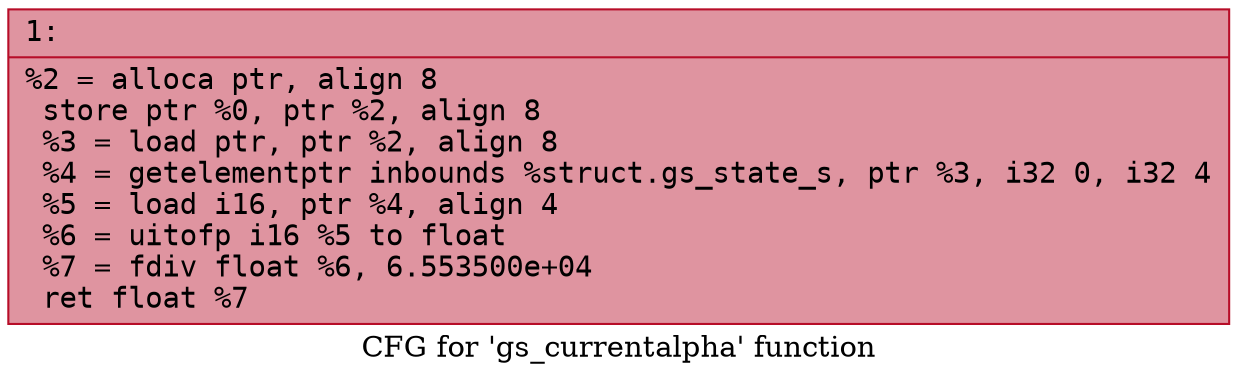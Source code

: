 digraph "CFG for 'gs_currentalpha' function" {
	label="CFG for 'gs_currentalpha' function";

	Node0x60000256da90 [shape=record,color="#b70d28ff", style=filled, fillcolor="#b70d2870" fontname="Courier",label="{1:\l|  %2 = alloca ptr, align 8\l  store ptr %0, ptr %2, align 8\l  %3 = load ptr, ptr %2, align 8\l  %4 = getelementptr inbounds %struct.gs_state_s, ptr %3, i32 0, i32 4\l  %5 = load i16, ptr %4, align 4\l  %6 = uitofp i16 %5 to float\l  %7 = fdiv float %6, 6.553500e+04\l  ret float %7\l}"];
}
